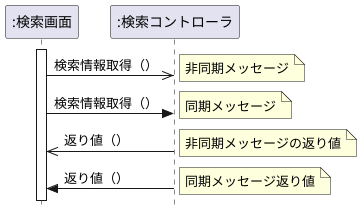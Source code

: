 @startuml 図4-4 同期メッセージと非同期メッセージ
 hide footbox
 
skinparam style strictuml /' 厳密なUMLに準拠する'/
participant ":検索画面" as seach
participant ":検索コントローラ" as control

activate seach
seach ->> control: 検索情報取得（）
note right  : 非同期メッセージ

seach -> control: 検索情報取得（）
note right  : 同期メッセージ

seach <<- control: 返り値（）
note right  : 非同期メッセージの返り値

seach <- control: 返り値（）
note right  : 同期メッセージ返り値

deactivate control

@enduml










